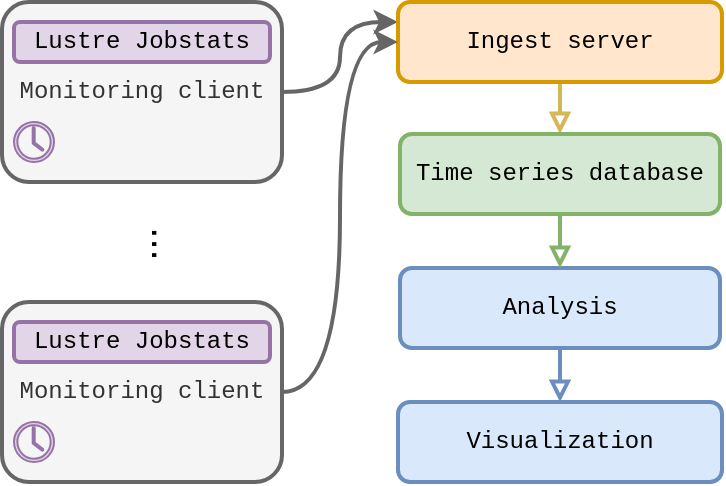 <mxfile version="20.3.0" type="device"><diagram id="nkQReMaoDUXTgwUwm7uC" name="Page-1"><mxGraphModel dx="963" dy="590" grid="1" gridSize="10" guides="1" tooltips="1" connect="1" arrows="1" fold="1" page="1" pageScale="1" pageWidth="583" pageHeight="827" math="0" shadow="0"><root><mxCell id="0"/><mxCell id="1" parent="0"/><mxCell id="4ucmRSpA8HcW39IV-LY9-8" style="edgeStyle=orthogonalEdgeStyle;rounded=0;orthogonalLoop=1;jettySize=auto;html=1;entryX=0;entryY=0.25;entryDx=0;entryDy=0;strokeWidth=2;startArrow=none;startFill=0;fillColor=#f5f5f5;strokeColor=#666666;curved=1;" parent="1" source="PYKcylWrf3t0LSj3RDaE-1" target="PYKcylWrf3t0LSj3RDaE-2" edge="1"><mxGeometry relative="1" as="geometry"/></mxCell><mxCell id="PYKcylWrf3t0LSj3RDaE-1" value="Monitoring client" style="rounded=1;whiteSpace=wrap;html=1;strokeWidth=2;fontFamily=Courier New;fillColor=#f5f5f5;strokeColor=#666666;fontColor=#333333;" parent="1" vertex="1"><mxGeometry x="42" y="120" width="140" height="90" as="geometry"/></mxCell><mxCell id="4ucmRSpA8HcW39IV-LY9-12" style="rounded=0;orthogonalLoop=1;jettySize=auto;html=1;strokeWidth=2;fontSize=20;startArrow=none;startFill=0;fillColor=#fff2cc;strokeColor=#d6b656;endArrow=block;endFill=0;" parent="1" source="PYKcylWrf3t0LSj3RDaE-2" target="PYKcylWrf3t0LSj3RDaE-4" edge="1"><mxGeometry relative="1" as="geometry"/></mxCell><mxCell id="PYKcylWrf3t0LSj3RDaE-2" value="Ingest server" style="rounded=1;whiteSpace=wrap;html=1;strokeWidth=2;fontFamily=Courier New;fillColor=#ffe6cc;strokeColor=#d79b00;" parent="1" vertex="1"><mxGeometry x="240" y="120" width="162" height="40" as="geometry"/></mxCell><mxCell id="PYKcylWrf3t0LSj3RDaE-8" value="Lustre Jobstats" style="rounded=1;whiteSpace=wrap;html=1;strokeWidth=2;fontFamily=Courier New;fillColor=#e1d5e7;strokeColor=#9673a6;" parent="1" vertex="1"><mxGeometry x="48" y="130" width="128" height="20" as="geometry"/></mxCell><mxCell id="Wh_M8n7J2It5prqBckeL-3" value="Analysis" style="rounded=1;whiteSpace=wrap;html=1;strokeWidth=2;fontFamily=Courier New;fillColor=#dae8fc;strokeColor=#6c8ebf;" parent="1" vertex="1"><mxGeometry x="241" y="253" width="160" height="40" as="geometry"/></mxCell><mxCell id="4ucmRSpA8HcW39IV-LY9-13" style="rounded=0;orthogonalLoop=1;jettySize=auto;html=1;strokeWidth=2;fontSize=20;startArrow=none;startFill=0;fillColor=#d5e8d4;strokeColor=#82b366;endArrow=block;endFill=0;" parent="1" source="PYKcylWrf3t0LSj3RDaE-4" target="Wh_M8n7J2It5prqBckeL-3" edge="1"><mxGeometry relative="1" as="geometry"/></mxCell><mxCell id="PYKcylWrf3t0LSj3RDaE-4" value="Time series database" style="rounded=1;whiteSpace=wrap;html=1;strokeWidth=2;fontFamily=Courier New;fillColor=#d5e8d4;strokeColor=#82b366;" parent="1" vertex="1"><mxGeometry x="241" y="186" width="160" height="40" as="geometry"/></mxCell><mxCell id="jhZBd_Atxg-XxOJnmns6-1" value="" style="rounded=0;orthogonalLoop=1;jettySize=auto;html=1;startArrow=block;startFill=0;endArrow=none;endFill=0;fillColor=#dae8fc;strokeColor=#6c8ebf;strokeWidth=2;" parent="1" source="Wh_M8n7J2It5prqBckeL-11" target="Wh_M8n7J2It5prqBckeL-3" edge="1"><mxGeometry relative="1" as="geometry"/></mxCell><mxCell id="Wh_M8n7J2It5prqBckeL-11" value="Visualization" style="rounded=1;whiteSpace=wrap;html=1;strokeWidth=2;fontFamily=Courier New;fillColor=#dae8fc;strokeColor=#6c8ebf;" parent="1" vertex="1"><mxGeometry x="240" y="320" width="162" height="40" as="geometry"/></mxCell><mxCell id="lLWKpeuCcOI5QSKCSGCi-6" value="" style="sketch=0;pointerEvents=1;shadow=0;dashed=0;html=1;strokeColor=#9673a6;fillColor=#e1d5e7;labelPosition=center;verticalLabelPosition=bottom;verticalAlign=top;outlineConnect=0;align=center;shape=mxgraph.office.concepts.clock;" parent="1" vertex="1"><mxGeometry x="48" y="180" width="20" height="20" as="geometry"/></mxCell><mxCell id="4ucmRSpA8HcW39IV-LY9-11" value="..." style="text;html=1;strokeColor=none;fillColor=none;align=center;verticalAlign=middle;whiteSpace=wrap;rounded=0;dashed=1;dashPattern=1 4;strokeWidth=2;fontSize=20;rotation=90;" parent="1" vertex="1"><mxGeometry x="95" y="239" width="60" height="4" as="geometry"/></mxCell><mxCell id="4ucmRSpA8HcW39IV-LY9-21" style="edgeStyle=orthogonalEdgeStyle;curved=1;rounded=0;orthogonalLoop=1;jettySize=auto;html=1;entryX=0;entryY=0.5;entryDx=0;entryDy=0;strokeWidth=2;fontSize=20;startArrow=none;startFill=0;fillColor=#f5f5f5;strokeColor=#666666;" parent="1" source="4ucmRSpA8HcW39IV-LY9-18" target="PYKcylWrf3t0LSj3RDaE-2" edge="1"><mxGeometry relative="1" as="geometry"/></mxCell><mxCell id="4ucmRSpA8HcW39IV-LY9-18" value="Monitoring client" style="rounded=1;whiteSpace=wrap;html=1;strokeWidth=2;fontFamily=Courier New;fillColor=#f5f5f5;strokeColor=#666666;fontColor=#333333;" parent="1" vertex="1"><mxGeometry x="42" y="270" width="140" height="90" as="geometry"/></mxCell><mxCell id="4ucmRSpA8HcW39IV-LY9-19" value="Lustre Jobstats" style="rounded=1;whiteSpace=wrap;html=1;strokeWidth=2;fontFamily=Courier New;fillColor=#e1d5e7;strokeColor=#9673a6;" parent="1" vertex="1"><mxGeometry x="48" y="280" width="128" height="20" as="geometry"/></mxCell><mxCell id="4ucmRSpA8HcW39IV-LY9-20" value="" style="sketch=0;pointerEvents=1;shadow=0;dashed=0;html=1;strokeColor=#9673a6;fillColor=#e1d5e7;labelPosition=center;verticalLabelPosition=bottom;verticalAlign=top;outlineConnect=0;align=center;shape=mxgraph.office.concepts.clock;" parent="1" vertex="1"><mxGeometry x="48" y="330" width="20" height="20" as="geometry"/></mxCell></root></mxGraphModel></diagram></mxfile>